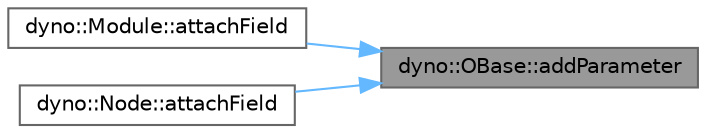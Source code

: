 digraph "dyno::OBase::addParameter"
{
 // LATEX_PDF_SIZE
  bgcolor="transparent";
  edge [fontname=Helvetica,fontsize=10,labelfontname=Helvetica,labelfontsize=10];
  node [fontname=Helvetica,fontsize=10,shape=box,height=0.2,width=0.4];
  rankdir="RL";
  Node1 [id="Node000001",label="dyno::OBase::addParameter",height=0.2,width=0.4,color="gray40", fillcolor="grey60", style="filled", fontcolor="black",tooltip=" "];
  Node1 -> Node2 [id="edge1_Node000001_Node000002",dir="back",color="steelblue1",style="solid",tooltip=" "];
  Node2 [id="Node000002",label="dyno::Module::attachField",height=0.2,width=0.4,color="grey40", fillcolor="white", style="filled",URL="$classdyno_1_1_module.html#af5144714bef507ab31afe6d902ab2e65",tooltip="Attach a field to Base."];
  Node1 -> Node3 [id="edge2_Node000001_Node000003",dir="back",color="steelblue1",style="solid",tooltip=" "];
  Node3 [id="Node000003",label="dyno::Node::attachField",height=0.2,width=0.4,color="grey40", fillcolor="white", style="filled",URL="$classdyno_1_1_node.html#a078cb4723af7fe4b6c33917d77e3f049",tooltip="Attach a field to Node."];
}
